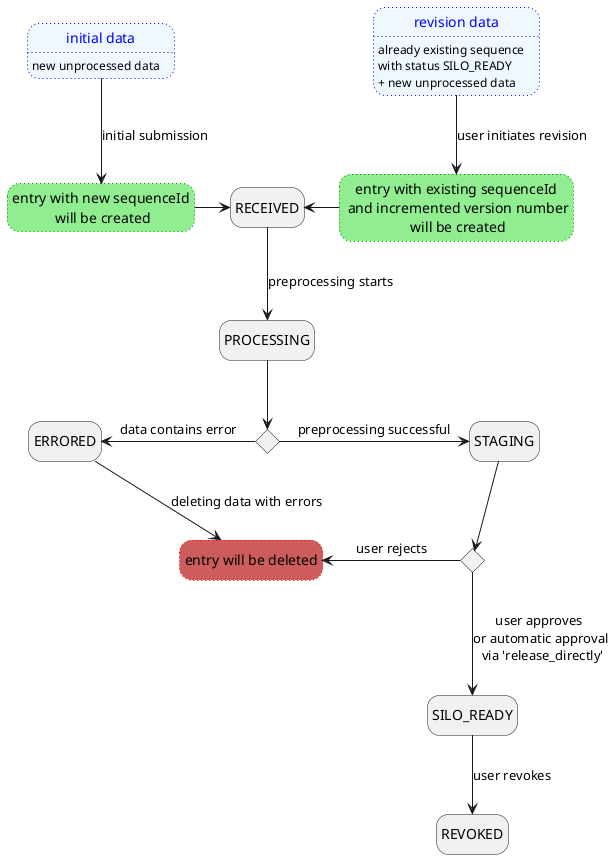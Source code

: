 @startuml
    hide empty description

    ' input data
    state INITIAL_DATA as "initial data" #aliceblue;line:blue;line.dotted;text:blue {
        INITIAL_DATA: new unprocessed data
        }
    state REVISION_DATA as "revision data" #aliceblue;line:blue;line.dotted;text:blue {
        REVISION_DATA: already existing sequence
        REVISION_DATA: with status SILO_READY
        REVISION_DATA: + new unprocessed data
    }

    ' status states
    state RECEIVED
    state PROCESSING
    state ERRORED
    state STAGING
    state SILO_READY
    state REVOKED

    ' actions
    state CREATING_SUBMIT as "entry with new sequenceId\n will be created" #lightgreen;line:green;line.dotted
    state CREATING_REVISE as "entry with existing sequenceId\n and incremented version number\n will be created" #lightgreen;line:green;line.dotted
    state DELETION as "entry will be deleted" #IndianRed;line:red;line.dotted
    state is_error_or_not <<choice>>
    state is_approved_or_not <<choice>>

    ' transitions
    INITIAL_DATA -d-> CREATING_SUBMIT : initial submission
    CREATING_SUBMIT -r-> RECEIVED
    REVISION_DATA -d-> CREATING_REVISE : user initiates revision
    CREATING_REVISE -l-> RECEIVED

    RECEIVED --> PROCESSING : preprocessing starts
    PROCESSING -d-> is_error_or_not
    is_error_or_not -l-> ERRORED : data contains error
    is_error_or_not -r-> STAGING : preprocessing successful
    ERRORED -d-> DELETION : deleting data with errors
    STAGING -d-> is_approved_or_not
    is_approved_or_not -d-> SILO_READY : user approves \nor automatic approval\n via 'release_directly'
    is_approved_or_not -l-> DELETION : user rejects

    SILO_READY --> REVOKED : user revokes

@enduml
